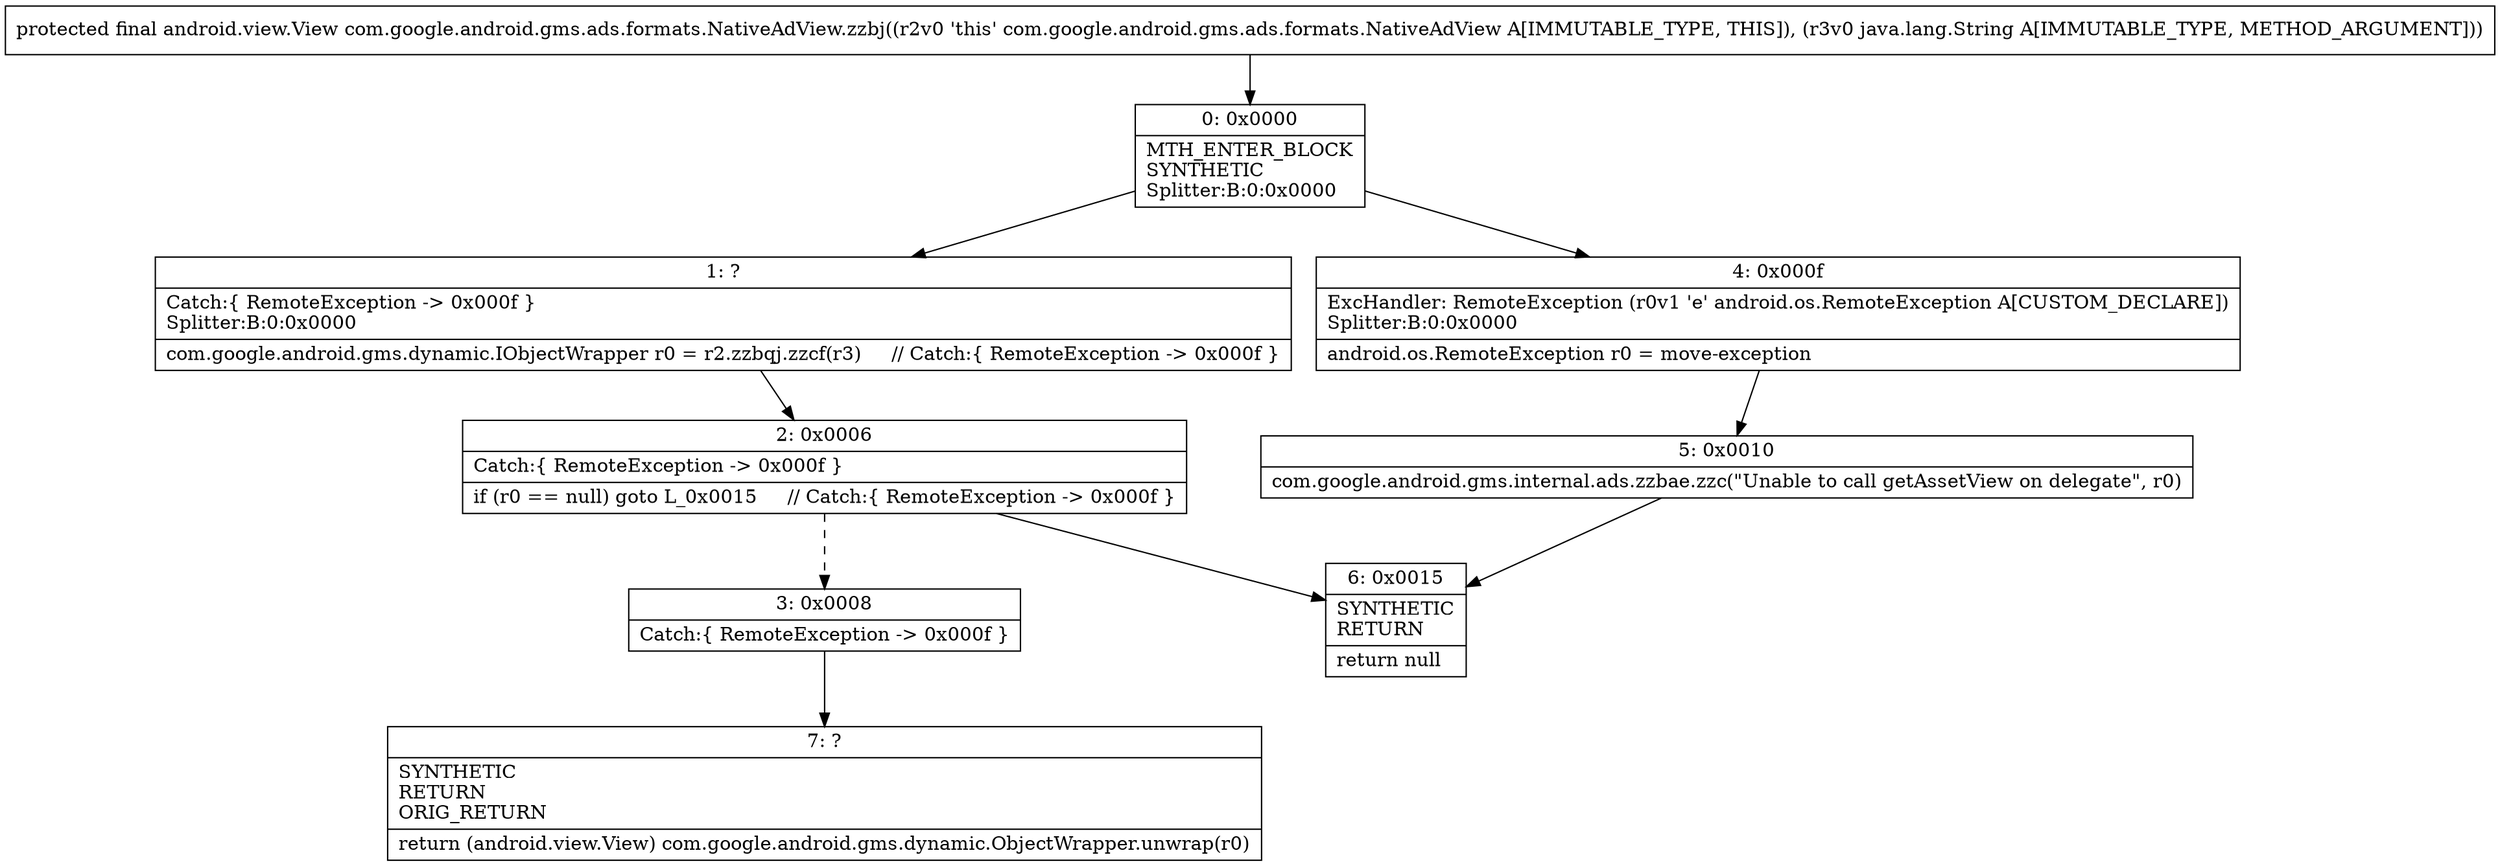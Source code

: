 digraph "CFG forcom.google.android.gms.ads.formats.NativeAdView.zzbj(Ljava\/lang\/String;)Landroid\/view\/View;" {
Node_0 [shape=record,label="{0\:\ 0x0000|MTH_ENTER_BLOCK\lSYNTHETIC\lSplitter:B:0:0x0000\l}"];
Node_1 [shape=record,label="{1\:\ ?|Catch:\{ RemoteException \-\> 0x000f \}\lSplitter:B:0:0x0000\l|com.google.android.gms.dynamic.IObjectWrapper r0 = r2.zzbqj.zzcf(r3)     \/\/ Catch:\{ RemoteException \-\> 0x000f \}\l}"];
Node_2 [shape=record,label="{2\:\ 0x0006|Catch:\{ RemoteException \-\> 0x000f \}\l|if (r0 == null) goto L_0x0015     \/\/ Catch:\{ RemoteException \-\> 0x000f \}\l}"];
Node_3 [shape=record,label="{3\:\ 0x0008|Catch:\{ RemoteException \-\> 0x000f \}\l}"];
Node_4 [shape=record,label="{4\:\ 0x000f|ExcHandler: RemoteException (r0v1 'e' android.os.RemoteException A[CUSTOM_DECLARE])\lSplitter:B:0:0x0000\l|android.os.RemoteException r0 = move\-exception\l}"];
Node_5 [shape=record,label="{5\:\ 0x0010|com.google.android.gms.internal.ads.zzbae.zzc(\"Unable to call getAssetView on delegate\", r0)\l}"];
Node_6 [shape=record,label="{6\:\ 0x0015|SYNTHETIC\lRETURN\l|return null\l}"];
Node_7 [shape=record,label="{7\:\ ?|SYNTHETIC\lRETURN\lORIG_RETURN\l|return (android.view.View) com.google.android.gms.dynamic.ObjectWrapper.unwrap(r0)\l}"];
MethodNode[shape=record,label="{protected final android.view.View com.google.android.gms.ads.formats.NativeAdView.zzbj((r2v0 'this' com.google.android.gms.ads.formats.NativeAdView A[IMMUTABLE_TYPE, THIS]), (r3v0 java.lang.String A[IMMUTABLE_TYPE, METHOD_ARGUMENT])) }"];
MethodNode -> Node_0;
Node_0 -> Node_1;
Node_0 -> Node_4;
Node_1 -> Node_2;
Node_2 -> Node_3[style=dashed];
Node_2 -> Node_6;
Node_3 -> Node_7;
Node_4 -> Node_5;
Node_5 -> Node_6;
}

